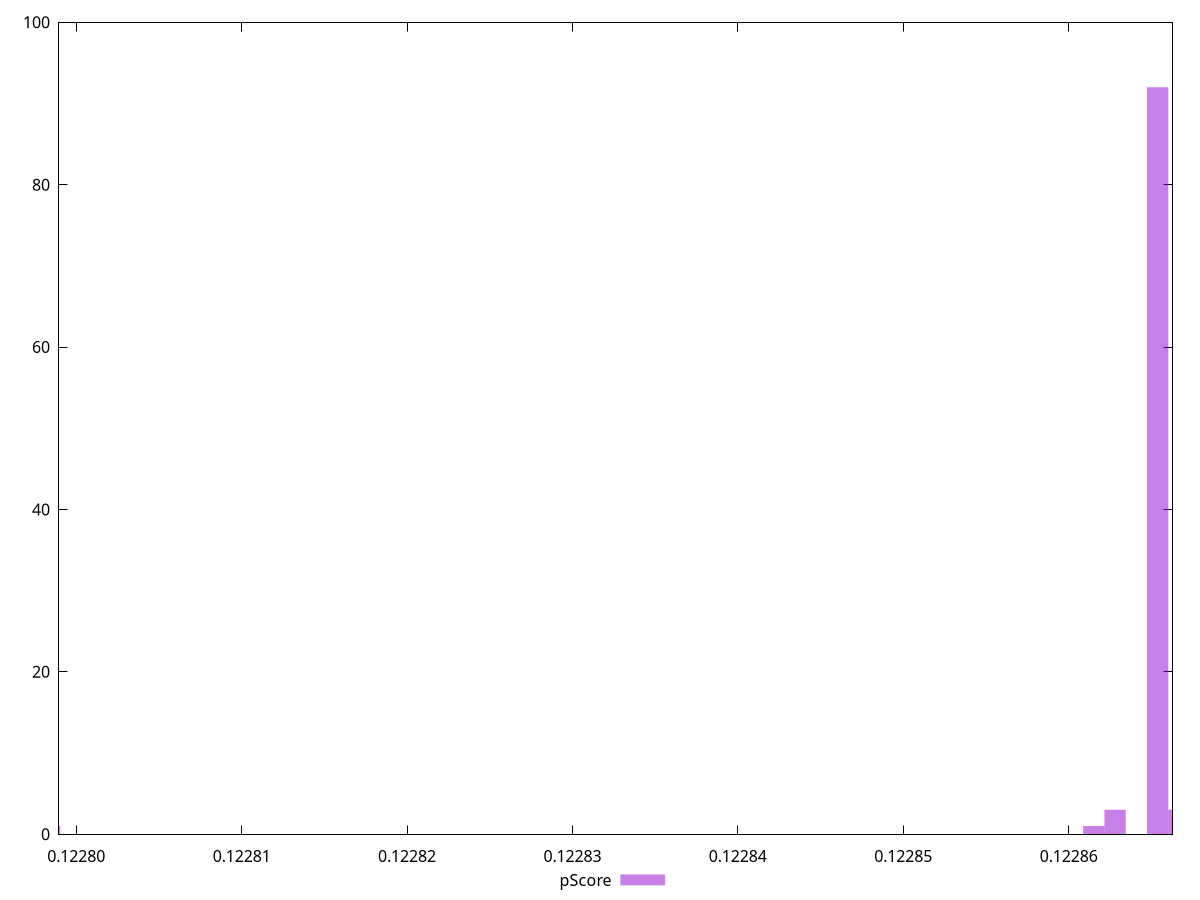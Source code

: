 reset

$pScore <<EOF
0.12279838643497681 1
0.12286538377098163 92
0.12286280695036605 3
0.12286667218128941 3
0.12286151854005828 1
EOF

set key outside below
set boxwidth 0.000001288410307784879
set xrange [0.12279895521810946:0.1228662777793319]
set yrange [0:100]
set trange [0:100]
set style fill transparent solid 0.5 noborder
set terminal svg size 640, 490 enhanced background rgb 'white'
set output "report_00025_2021-02-22T21:38:55.199Z/uses-long-cache-ttl/samples/pages+cached/pScore/histogram.svg"

plot $pScore title "pScore" with boxes

reset
